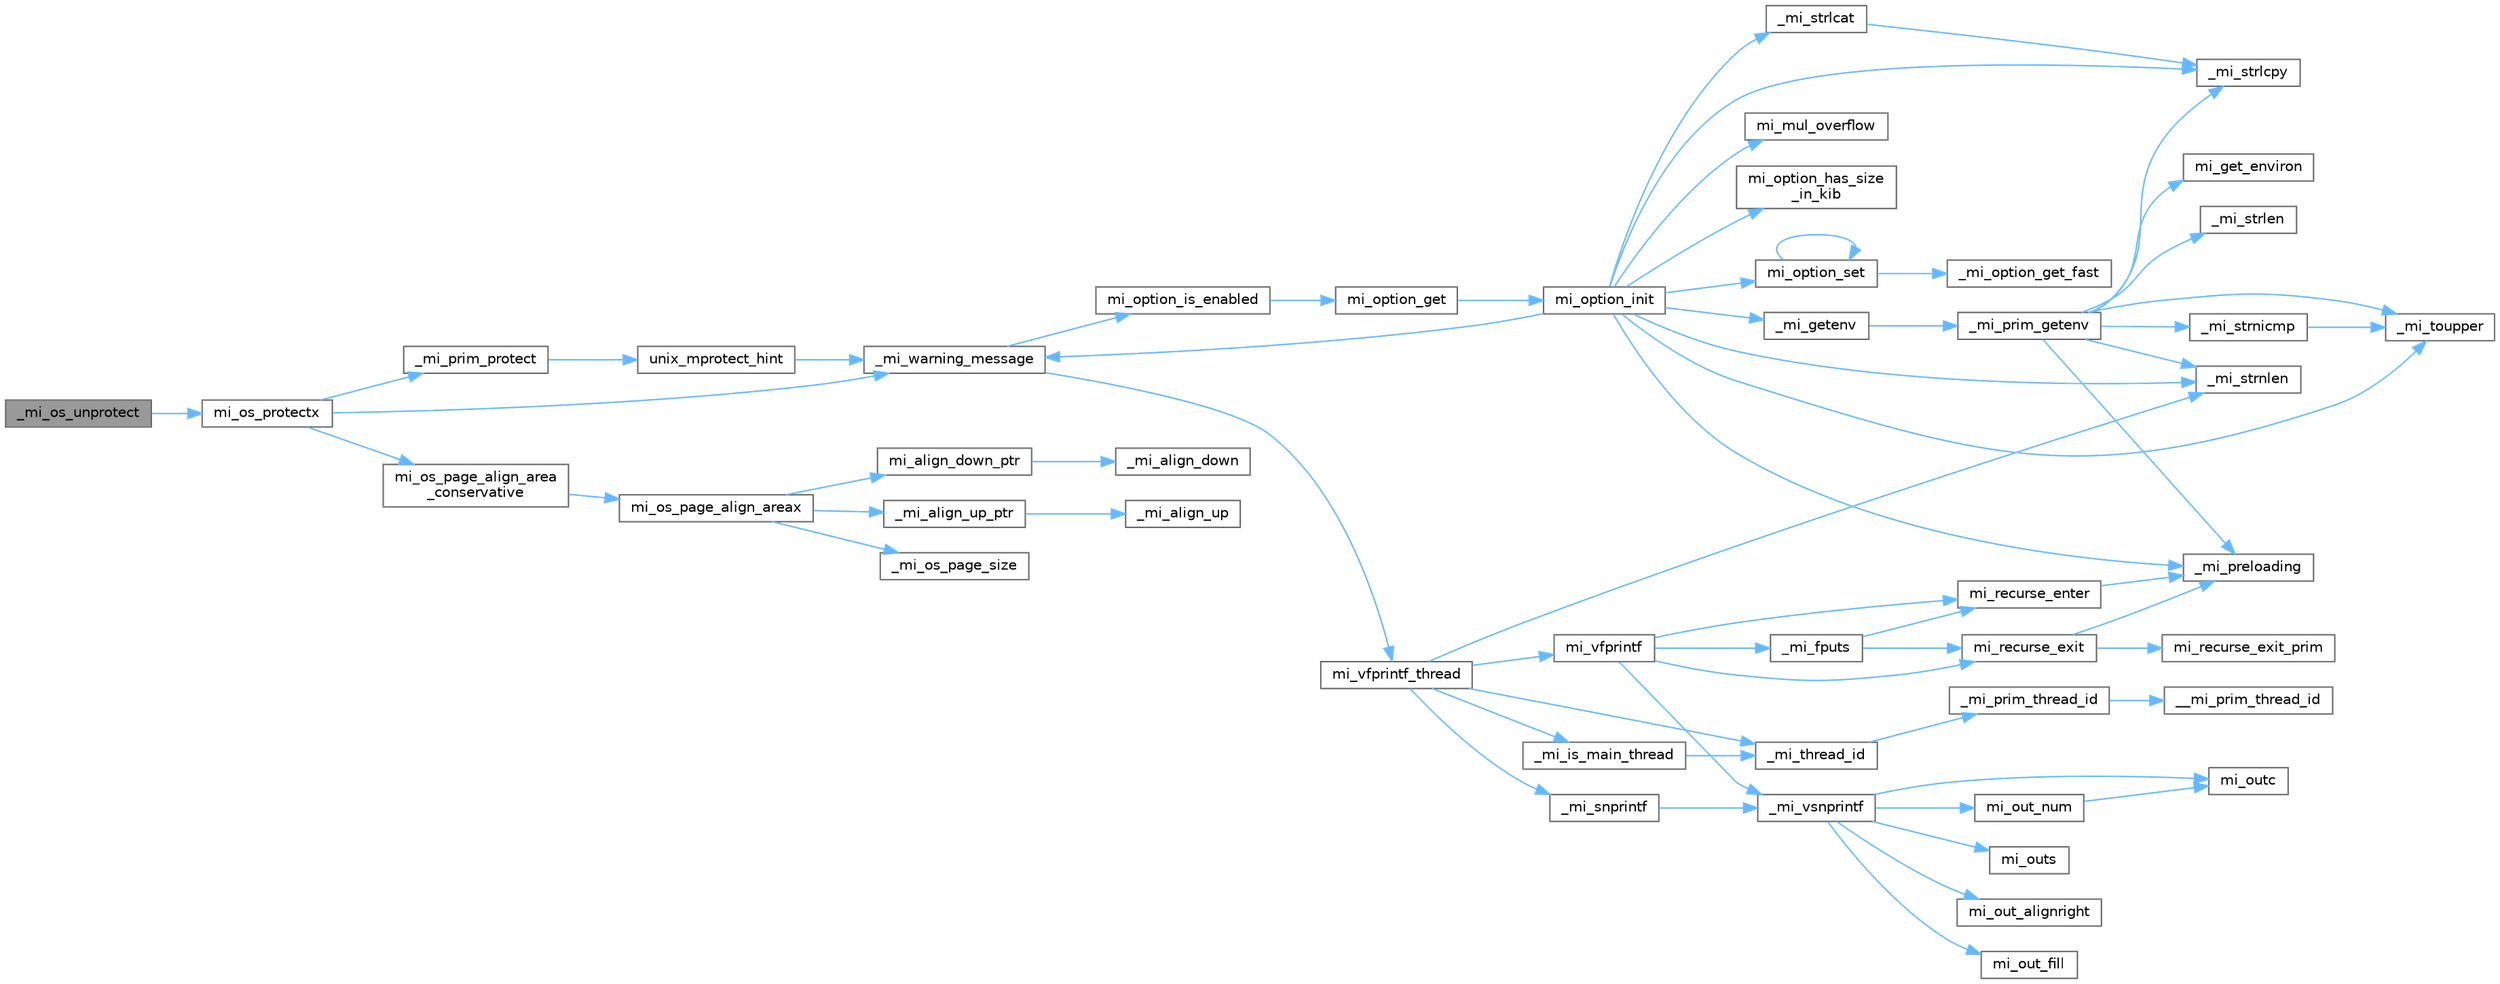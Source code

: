 digraph "_mi_os_unprotect"
{
 // LATEX_PDF_SIZE
  bgcolor="transparent";
  edge [fontname=Helvetica,fontsize=10,labelfontname=Helvetica,labelfontsize=10];
  node [fontname=Helvetica,fontsize=10,shape=box,height=0.2,width=0.4];
  rankdir="LR";
  Node1 [id="Node000001",label="_mi_os_unprotect",height=0.2,width=0.4,color="gray40", fillcolor="grey60", style="filled", fontcolor="black",tooltip=" "];
  Node1 -> Node2 [id="edge63_Node000001_Node000002",color="steelblue1",style="solid",tooltip=" "];
  Node2 [id="Node000002",label="mi_os_protectx",height=0.2,width=0.4,color="grey40", fillcolor="white", style="filled",URL="$os_8c.html#a968d2c0d8a24ac7aec2a72c031524d5f",tooltip=" "];
  Node2 -> Node3 [id="edge64_Node000002_Node000003",color="steelblue1",style="solid",tooltip=" "];
  Node3 [id="Node000003",label="_mi_prim_protect",height=0.2,width=0.4,color="grey40", fillcolor="white", style="filled",URL="$windows_2prim_8c.html#a26d6836cdf59dd0534f1a348fb5bfeb0",tooltip=" "];
  Node3 -> Node4 [id="edge65_Node000003_Node000004",color="steelblue1",style="solid",tooltip=" "];
  Node4 [id="Node000004",label="unix_mprotect_hint",height=0.2,width=0.4,color="grey40", fillcolor="white", style="filled",URL="$unix_2prim_8c.html#a7729d7cf0976d9e9fdc1d344d80e7d14",tooltip=" "];
  Node4 -> Node5 [id="edge66_Node000004_Node000005",color="steelblue1",style="solid",tooltip=" "];
  Node5 [id="Node000005",label="_mi_warning_message",height=0.2,width=0.4,color="grey40", fillcolor="white", style="filled",URL="$options_8c.html#ac253cac2ca24fb63be7f4937ac620dc4",tooltip=" "];
  Node5 -> Node6 [id="edge67_Node000005_Node000006",color="steelblue1",style="solid",tooltip=" "];
  Node6 [id="Node000006",label="mi_option_is_enabled",height=0.2,width=0.4,color="grey40", fillcolor="white", style="filled",URL="$group__options.html#ga459ad98f18b3fc9275474807fe0ca188",tooltip=" "];
  Node6 -> Node7 [id="edge68_Node000006_Node000007",color="steelblue1",style="solid",tooltip=" "];
  Node7 [id="Node000007",label="mi_option_get",height=0.2,width=0.4,color="grey40", fillcolor="white", style="filled",URL="$group__options.html#ga7e8af195cc81d3fa64ccf2662caa565a",tooltip=" "];
  Node7 -> Node8 [id="edge69_Node000007_Node000008",color="steelblue1",style="solid",tooltip=" "];
  Node8 [id="Node000008",label="mi_option_init",height=0.2,width=0.4,color="grey40", fillcolor="white", style="filled",URL="$options_8c.html#a61970c5b942f29a5dea8a39742421cfe",tooltip=" "];
  Node8 -> Node9 [id="edge70_Node000008_Node000009",color="steelblue1",style="solid",tooltip=" "];
  Node9 [id="Node000009",label="_mi_getenv",height=0.2,width=0.4,color="grey40", fillcolor="white", style="filled",URL="$libc_8c.html#ae24e3d9662cc4cc3277fa0f31359b3ee",tooltip=" "];
  Node9 -> Node10 [id="edge71_Node000009_Node000010",color="steelblue1",style="solid",tooltip=" "];
  Node10 [id="Node000010",label="_mi_prim_getenv",height=0.2,width=0.4,color="grey40", fillcolor="white", style="filled",URL="$windows_2prim_8c.html#a83ac99612f318532560ffc033ee18d59",tooltip=" "];
  Node10 -> Node11 [id="edge72_Node000010_Node000011",color="steelblue1",style="solid",tooltip=" "];
  Node11 [id="Node000011",label="_mi_preloading",height=0.2,width=0.4,color="grey40", fillcolor="white", style="filled",URL="$_e_a_s_t_l_2packages_2mimalloc_2src_2init_8c.html#a404be8b4c0576588270fde0b2a4d7832",tooltip=" "];
  Node10 -> Node12 [id="edge73_Node000010_Node000012",color="steelblue1",style="solid",tooltip=" "];
  Node12 [id="Node000012",label="_mi_strlcpy",height=0.2,width=0.4,color="grey40", fillcolor="white", style="filled",URL="$libc_8c.html#a17a9534829be8a086014bf2a2792154f",tooltip=" "];
  Node10 -> Node13 [id="edge74_Node000010_Node000013",color="steelblue1",style="solid",tooltip=" "];
  Node13 [id="Node000013",label="_mi_strlen",height=0.2,width=0.4,color="grey40", fillcolor="white", style="filled",URL="$libc_8c.html#a70fc9bbb723b024221706d118be42bfc",tooltip=" "];
  Node10 -> Node14 [id="edge75_Node000010_Node000014",color="steelblue1",style="solid",tooltip=" "];
  Node14 [id="Node000014",label="_mi_strnicmp",height=0.2,width=0.4,color="grey40", fillcolor="white", style="filled",URL="$libc_8c.html#a0263a76ab329c76a3e9dd758126389d5",tooltip=" "];
  Node14 -> Node15 [id="edge76_Node000014_Node000015",color="steelblue1",style="solid",tooltip=" "];
  Node15 [id="Node000015",label="_mi_toupper",height=0.2,width=0.4,color="grey40", fillcolor="white", style="filled",URL="$libc_8c.html#a0d811385427149f1ea8637c8fab1fd07",tooltip=" "];
  Node10 -> Node16 [id="edge77_Node000010_Node000016",color="steelblue1",style="solid",tooltip=" "];
  Node16 [id="Node000016",label="_mi_strnlen",height=0.2,width=0.4,color="grey40", fillcolor="white", style="filled",URL="$libc_8c.html#ae8577fe0d9bbe3fb90d2169caa1af943",tooltip=" "];
  Node10 -> Node15 [id="edge78_Node000010_Node000015",color="steelblue1",style="solid",tooltip=" "];
  Node10 -> Node17 [id="edge79_Node000010_Node000017",color="steelblue1",style="solid",tooltip=" "];
  Node17 [id="Node000017",label="mi_get_environ",height=0.2,width=0.4,color="grey40", fillcolor="white", style="filled",URL="$unix_2prim_8c.html#a11e720e003c887e5028665097ce7735f",tooltip=" "];
  Node8 -> Node11 [id="edge80_Node000008_Node000011",color="steelblue1",style="solid",tooltip=" "];
  Node8 -> Node18 [id="edge81_Node000008_Node000018",color="steelblue1",style="solid",tooltip=" "];
  Node18 [id="Node000018",label="_mi_strlcat",height=0.2,width=0.4,color="grey40", fillcolor="white", style="filled",URL="$libc_8c.html#a29572712fc70f836ac31d224d98ad41a",tooltip=" "];
  Node18 -> Node12 [id="edge82_Node000018_Node000012",color="steelblue1",style="solid",tooltip=" "];
  Node8 -> Node12 [id="edge83_Node000008_Node000012",color="steelblue1",style="solid",tooltip=" "];
  Node8 -> Node16 [id="edge84_Node000008_Node000016",color="steelblue1",style="solid",tooltip=" "];
  Node8 -> Node15 [id="edge85_Node000008_Node000015",color="steelblue1",style="solid",tooltip=" "];
  Node8 -> Node5 [id="edge86_Node000008_Node000005",color="steelblue1",style="solid",tooltip=" "];
  Node8 -> Node19 [id="edge87_Node000008_Node000019",color="steelblue1",style="solid",tooltip=" "];
  Node19 [id="Node000019",label="mi_mul_overflow",height=0.2,width=0.4,color="grey40", fillcolor="white", style="filled",URL="$_e_a_s_t_l_2packages_2mimalloc_2include_2mimalloc_2internal_8h.html#abf06027911fbdc300901fb961a45e4d0",tooltip=" "];
  Node8 -> Node20 [id="edge88_Node000008_Node000020",color="steelblue1",style="solid",tooltip=" "];
  Node20 [id="Node000020",label="mi_option_has_size\l_in_kib",height=0.2,width=0.4,color="grey40", fillcolor="white", style="filled",URL="$options_8c.html#aee4ee640d854972d765c2896aa04270a",tooltip=" "];
  Node8 -> Node21 [id="edge89_Node000008_Node000021",color="steelblue1",style="solid",tooltip=" "];
  Node21 [id="Node000021",label="mi_option_set",height=0.2,width=0.4,color="grey40", fillcolor="white", style="filled",URL="$group__options.html#gaf84921c32375e25754dc2ee6a911fa60",tooltip=" "];
  Node21 -> Node22 [id="edge90_Node000021_Node000022",color="steelblue1",style="solid",tooltip=" "];
  Node22 [id="Node000022",label="_mi_option_get_fast",height=0.2,width=0.4,color="grey40", fillcolor="white", style="filled",URL="$options_8c.html#a1d96c2519367ba4bef4505cbd13aaec3",tooltip=" "];
  Node21 -> Node21 [id="edge91_Node000021_Node000021",color="steelblue1",style="solid",tooltip=" "];
  Node5 -> Node23 [id="edge92_Node000005_Node000023",color="steelblue1",style="solid",tooltip=" "];
  Node23 [id="Node000023",label="mi_vfprintf_thread",height=0.2,width=0.4,color="grey40", fillcolor="white", style="filled",URL="$options_8c.html#a4af8263c139d04a876914f39024a7424",tooltip=" "];
  Node23 -> Node24 [id="edge93_Node000023_Node000024",color="steelblue1",style="solid",tooltip=" "];
  Node24 [id="Node000024",label="_mi_is_main_thread",height=0.2,width=0.4,color="grey40", fillcolor="white", style="filled",URL="$_e_a_s_t_l_2packages_2mimalloc_2src_2init_8c.html#a008e0a28e7c86b15a04094d595e2c327",tooltip=" "];
  Node24 -> Node25 [id="edge94_Node000024_Node000025",color="steelblue1",style="solid",tooltip=" "];
  Node25 [id="Node000025",label="_mi_thread_id",height=0.2,width=0.4,color="grey40", fillcolor="white", style="filled",URL="$_e_a_s_t_l_2packages_2mimalloc_2src_2init_8c.html#a43068a36d7dea6ccf1e3558a27e22993",tooltip=" "];
  Node25 -> Node26 [id="edge95_Node000025_Node000026",color="steelblue1",style="solid",tooltip=" "];
  Node26 [id="Node000026",label="_mi_prim_thread_id",height=0.2,width=0.4,color="grey40", fillcolor="white", style="filled",URL="$prim_8h.html#a3875c92cbb791d0a7c69bc1fd2df6804",tooltip=" "];
  Node26 -> Node27 [id="edge96_Node000026_Node000027",color="steelblue1",style="solid",tooltip=" "];
  Node27 [id="Node000027",label="__mi_prim_thread_id",height=0.2,width=0.4,color="grey40", fillcolor="white", style="filled",URL="$prim_8h.html#a42ea20cb0253ec21dff5f6770927df20",tooltip=" "];
  Node23 -> Node28 [id="edge97_Node000023_Node000028",color="steelblue1",style="solid",tooltip=" "];
  Node28 [id="Node000028",label="_mi_snprintf",height=0.2,width=0.4,color="grey40", fillcolor="white", style="filled",URL="$libc_8c.html#a6c2f4673e3317f332571bc1bec18c49b",tooltip=" "];
  Node28 -> Node29 [id="edge98_Node000028_Node000029",color="steelblue1",style="solid",tooltip=" "];
  Node29 [id="Node000029",label="_mi_vsnprintf",height=0.2,width=0.4,color="grey40", fillcolor="white", style="filled",URL="$libc_8c.html#a8991188606f00dc8665aa14d8e7dab83",tooltip=" "];
  Node29 -> Node30 [id="edge99_Node000029_Node000030",color="steelblue1",style="solid",tooltip=" "];
  Node30 [id="Node000030",label="mi_out_alignright",height=0.2,width=0.4,color="grey40", fillcolor="white", style="filled",URL="$libc_8c.html#ad685676d3f84c5cd4dfa7827c23bd5f8",tooltip=" "];
  Node29 -> Node31 [id="edge100_Node000029_Node000031",color="steelblue1",style="solid",tooltip=" "];
  Node31 [id="Node000031",label="mi_out_fill",height=0.2,width=0.4,color="grey40", fillcolor="white", style="filled",URL="$libc_8c.html#aa0ad53a34be55c1788f02c39458eaae2",tooltip=" "];
  Node29 -> Node32 [id="edge101_Node000029_Node000032",color="steelblue1",style="solid",tooltip=" "];
  Node32 [id="Node000032",label="mi_out_num",height=0.2,width=0.4,color="grey40", fillcolor="white", style="filled",URL="$libc_8c.html#a94c4b54180b0199b5ccafd9873ebf4b6",tooltip=" "];
  Node32 -> Node33 [id="edge102_Node000032_Node000033",color="steelblue1",style="solid",tooltip=" "];
  Node33 [id="Node000033",label="mi_outc",height=0.2,width=0.4,color="grey40", fillcolor="white", style="filled",URL="$libc_8c.html#a623f4757c3652532d609471b123b2a38",tooltip=" "];
  Node29 -> Node33 [id="edge103_Node000029_Node000033",color="steelblue1",style="solid",tooltip=" "];
  Node29 -> Node34 [id="edge104_Node000029_Node000034",color="steelblue1",style="solid",tooltip=" "];
  Node34 [id="Node000034",label="mi_outs",height=0.2,width=0.4,color="grey40", fillcolor="white", style="filled",URL="$libc_8c.html#a1ffb38103615c2e8069c56410328ffe9",tooltip=" "];
  Node23 -> Node16 [id="edge105_Node000023_Node000016",color="steelblue1",style="solid",tooltip=" "];
  Node23 -> Node25 [id="edge106_Node000023_Node000025",color="steelblue1",style="solid",tooltip=" "];
  Node23 -> Node35 [id="edge107_Node000023_Node000035",color="steelblue1",style="solid",tooltip=" "];
  Node35 [id="Node000035",label="mi_vfprintf",height=0.2,width=0.4,color="grey40", fillcolor="white", style="filled",URL="$options_8c.html#a1f31f62f178fb5309451aa44c8d25327",tooltip=" "];
  Node35 -> Node36 [id="edge108_Node000035_Node000036",color="steelblue1",style="solid",tooltip=" "];
  Node36 [id="Node000036",label="_mi_fputs",height=0.2,width=0.4,color="grey40", fillcolor="white", style="filled",URL="$options_8c.html#a74eecad8676654f59f427a84ccc5c19d",tooltip=" "];
  Node36 -> Node37 [id="edge109_Node000036_Node000037",color="steelblue1",style="solid",tooltip=" "];
  Node37 [id="Node000037",label="mi_recurse_enter",height=0.2,width=0.4,color="grey40", fillcolor="white", style="filled",URL="$options_8c.html#a1fdb7bd3b10624ddeabe0988c52a1285",tooltip=" "];
  Node37 -> Node11 [id="edge110_Node000037_Node000011",color="steelblue1",style="solid",tooltip=" "];
  Node36 -> Node38 [id="edge111_Node000036_Node000038",color="steelblue1",style="solid",tooltip=" "];
  Node38 [id="Node000038",label="mi_recurse_exit",height=0.2,width=0.4,color="grey40", fillcolor="white", style="filled",URL="$options_8c.html#ae9c4fbdaa6fedca31b9c25dcb78112ae",tooltip=" "];
  Node38 -> Node11 [id="edge112_Node000038_Node000011",color="steelblue1",style="solid",tooltip=" "];
  Node38 -> Node39 [id="edge113_Node000038_Node000039",color="steelblue1",style="solid",tooltip=" "];
  Node39 [id="Node000039",label="mi_recurse_exit_prim",height=0.2,width=0.4,color="grey40", fillcolor="white", style="filled",URL="$options_8c.html#afa5ef675de035537efd679d53d629adc",tooltip=" "];
  Node35 -> Node29 [id="edge114_Node000035_Node000029",color="steelblue1",style="solid",tooltip=" "];
  Node35 -> Node37 [id="edge115_Node000035_Node000037",color="steelblue1",style="solid",tooltip=" "];
  Node35 -> Node38 [id="edge116_Node000035_Node000038",color="steelblue1",style="solid",tooltip=" "];
  Node2 -> Node5 [id="edge117_Node000002_Node000005",color="steelblue1",style="solid",tooltip=" "];
  Node2 -> Node40 [id="edge118_Node000002_Node000040",color="steelblue1",style="solid",tooltip=" "];
  Node40 [id="Node000040",label="mi_os_page_align_area\l_conservative",height=0.2,width=0.4,color="grey40", fillcolor="white", style="filled",URL="$os_8c.html#a9a44802f30241b8fda6033df8f0253b1",tooltip=" "];
  Node40 -> Node41 [id="edge119_Node000040_Node000041",color="steelblue1",style="solid",tooltip=" "];
  Node41 [id="Node000041",label="mi_os_page_align_areax",height=0.2,width=0.4,color="grey40", fillcolor="white", style="filled",URL="$os_8c.html#a80d3a0cbc0a50873b1abc39077a6d77e",tooltip=" "];
  Node41 -> Node42 [id="edge120_Node000041_Node000042",color="steelblue1",style="solid",tooltip=" "];
  Node42 [id="Node000042",label="_mi_align_up_ptr",height=0.2,width=0.4,color="grey40", fillcolor="white", style="filled",URL="$_e_a_s_t_l_2packages_2mimalloc_2include_2mimalloc_2internal_8h.html#ac76001cb6de6586632eb7fb6c1795a77",tooltip=" "];
  Node42 -> Node43 [id="edge121_Node000042_Node000043",color="steelblue1",style="solid",tooltip=" "];
  Node43 [id="Node000043",label="_mi_align_up",height=0.2,width=0.4,color="grey40", fillcolor="white", style="filled",URL="$_e_a_s_t_l_2packages_2mimalloc_2include_2mimalloc_2internal_8h.html#a7f35944d44d8a16365072023dd19e0da",tooltip=" "];
  Node41 -> Node44 [id="edge122_Node000041_Node000044",color="steelblue1",style="solid",tooltip=" "];
  Node44 [id="Node000044",label="_mi_os_page_size",height=0.2,width=0.4,color="grey40", fillcolor="white", style="filled",URL="$os_8c.html#a723e4c95209d4c6282b53317473e83d5",tooltip=" "];
  Node41 -> Node45 [id="edge123_Node000041_Node000045",color="steelblue1",style="solid",tooltip=" "];
  Node45 [id="Node000045",label="mi_align_down_ptr",height=0.2,width=0.4,color="grey40", fillcolor="white", style="filled",URL="$_e_a_s_t_l_2packages_2mimalloc_2include_2mimalloc_2internal_8h.html#adc7ba2f338065541b3513efcf2252795",tooltip=" "];
  Node45 -> Node46 [id="edge124_Node000045_Node000046",color="steelblue1",style="solid",tooltip=" "];
  Node46 [id="Node000046",label="_mi_align_down",height=0.2,width=0.4,color="grey40", fillcolor="white", style="filled",URL="$_e_a_s_t_l_2packages_2mimalloc_2include_2mimalloc_2internal_8h.html#ae0f2f8d6ceafe97eed3962f752cb9975",tooltip=" "];
}
